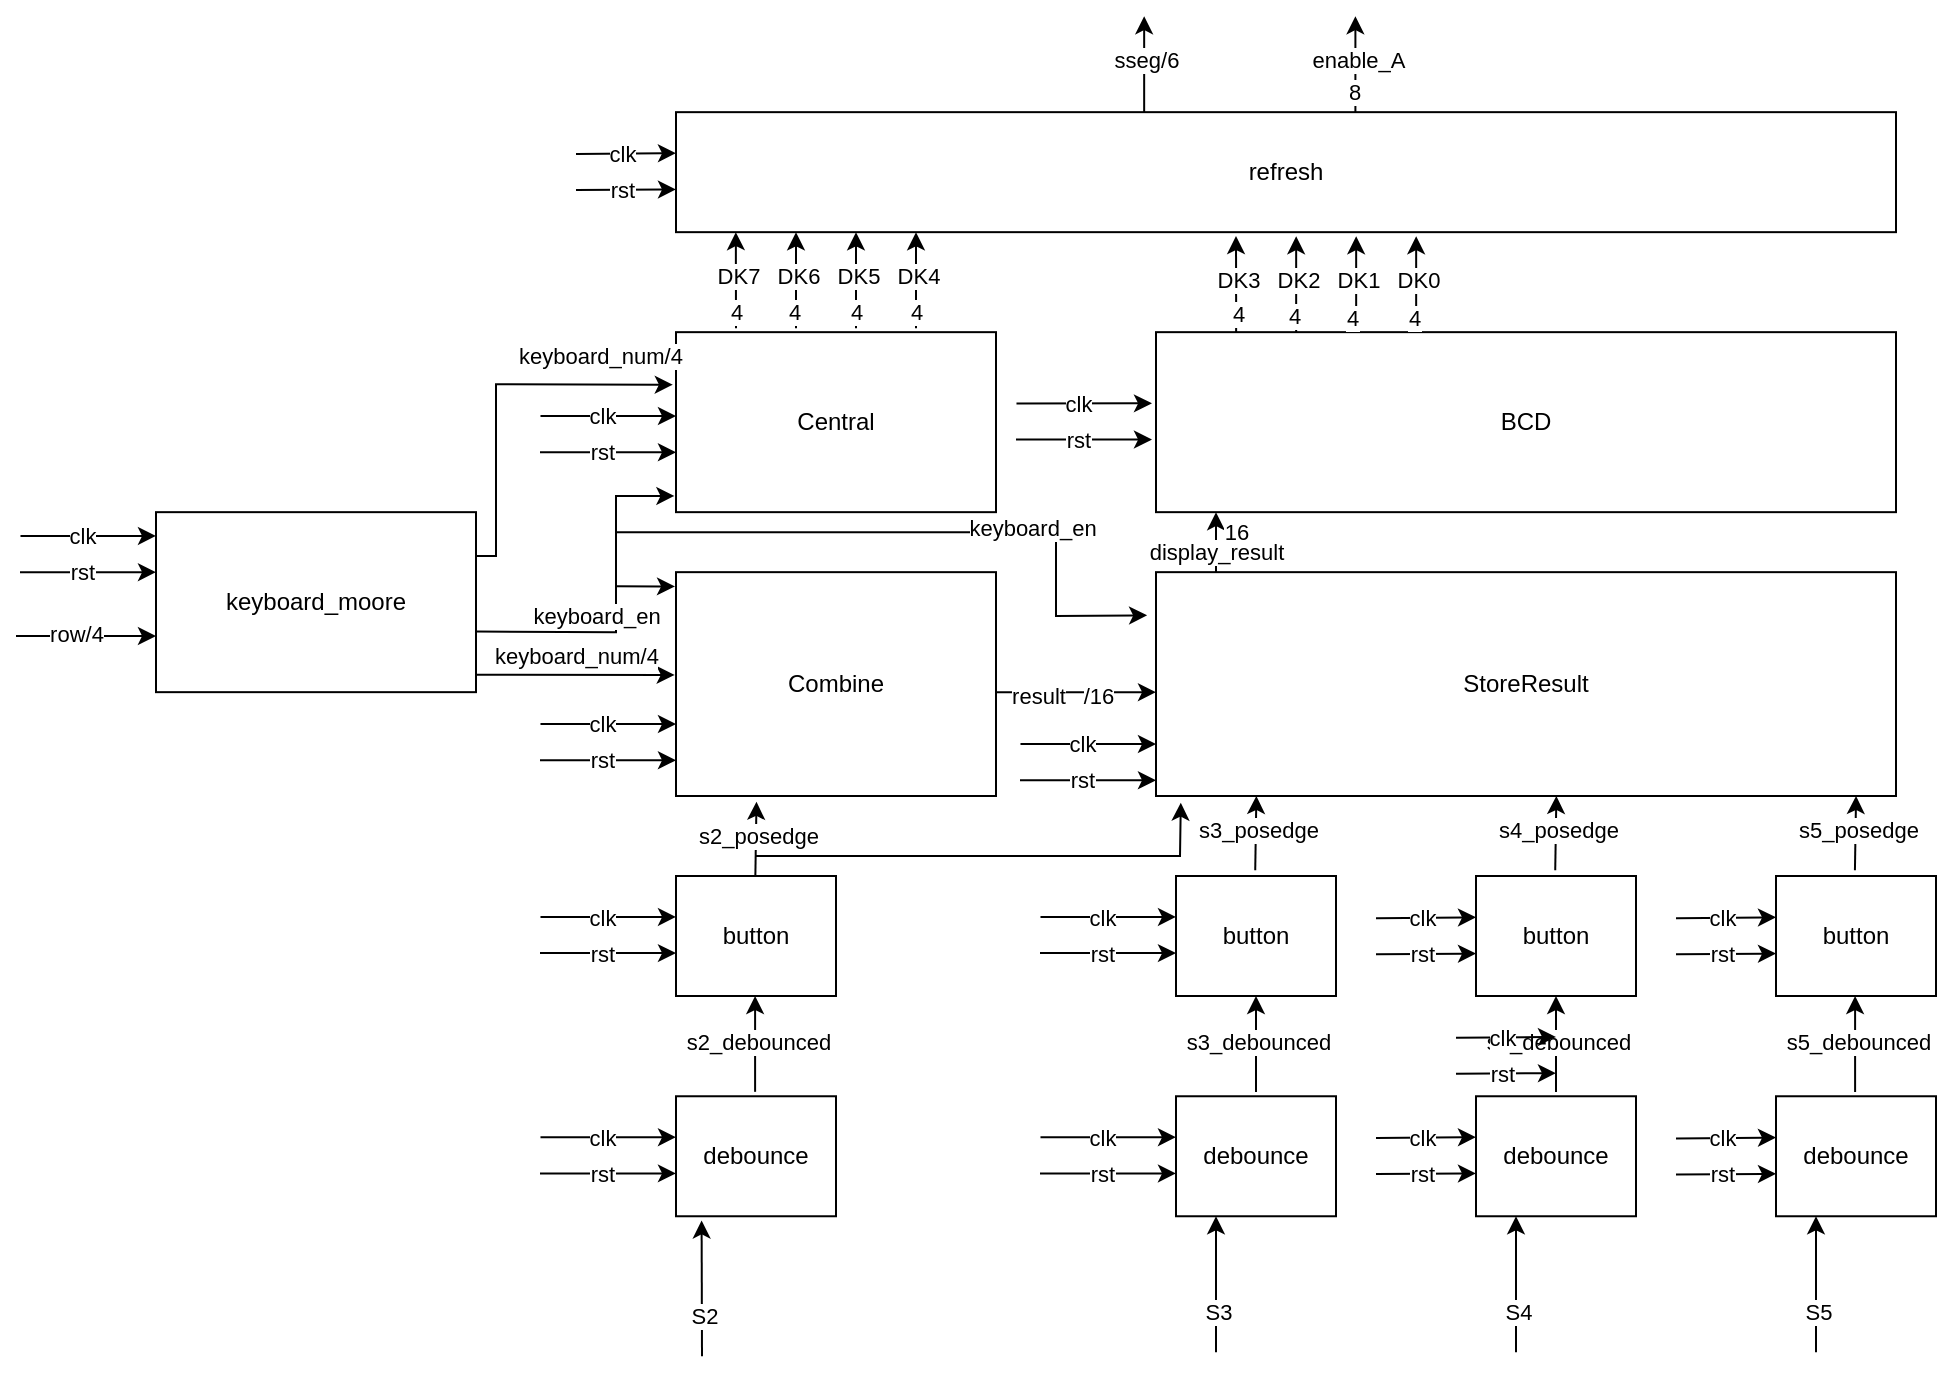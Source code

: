 <mxfile version="22.1.5" type="github">
  <diagram name="第 1 页" id="IgU2OrdExx5VZicvWzzT">
    <mxGraphModel dx="1756" dy="1167" grid="1" gridSize="10" guides="1" tooltips="1" connect="1" arrows="1" fold="1" page="1" pageScale="1" pageWidth="1169" pageHeight="827" math="0" shadow="0">
      <root>
        <mxCell id="0" />
        <mxCell id="1" parent="0" />
        <mxCell id="rWRQnKo72IbtaxOblhJg-89" value="keyboard_moore" style="rounded=0;whiteSpace=wrap;html=1;" vertex="1" parent="1">
          <mxGeometry x="120" y="298.08" width="160" height="90" as="geometry" />
        </mxCell>
        <mxCell id="rWRQnKo72IbtaxOblhJg-90" value="Central" style="rounded=0;whiteSpace=wrap;html=1;" vertex="1" parent="1">
          <mxGeometry x="380" y="208.08" width="160" height="90" as="geometry" />
        </mxCell>
        <mxCell id="rWRQnKo72IbtaxOblhJg-91" value="Combine" style="rounded=0;whiteSpace=wrap;html=1;" vertex="1" parent="1">
          <mxGeometry x="380" y="328.08" width="160" height="111.92" as="geometry" />
        </mxCell>
        <mxCell id="rWRQnKo72IbtaxOblhJg-92" value="StoreResult" style="rounded=0;whiteSpace=wrap;html=1;" vertex="1" parent="1">
          <mxGeometry x="620" y="328.08" width="370" height="111.92" as="geometry" />
        </mxCell>
        <mxCell id="rWRQnKo72IbtaxOblhJg-93" value="BCD" style="rounded=0;whiteSpace=wrap;html=1;" vertex="1" parent="1">
          <mxGeometry x="620" y="208.08" width="370" height="90" as="geometry" />
        </mxCell>
        <mxCell id="rWRQnKo72IbtaxOblhJg-94" value="refresh" style="rounded=0;whiteSpace=wrap;html=1;" vertex="1" parent="1">
          <mxGeometry x="380" y="98.08" width="610" height="60" as="geometry" />
        </mxCell>
        <mxCell id="rWRQnKo72IbtaxOblhJg-95" value="debounce" style="rounded=0;whiteSpace=wrap;html=1;" vertex="1" parent="1">
          <mxGeometry x="380" y="590.13" width="80" height="60" as="geometry" />
        </mxCell>
        <mxCell id="rWRQnKo72IbtaxOblhJg-96" value="debounce" style="rounded=0;whiteSpace=wrap;html=1;" vertex="1" parent="1">
          <mxGeometry x="780" y="590.13" width="80" height="60" as="geometry" />
        </mxCell>
        <mxCell id="rWRQnKo72IbtaxOblhJg-97" value="debounce" style="rounded=0;whiteSpace=wrap;html=1;" vertex="1" parent="1">
          <mxGeometry x="930" y="590.13" width="80" height="60" as="geometry" />
        </mxCell>
        <mxCell id="rWRQnKo72IbtaxOblhJg-99" value="button" style="rounded=0;whiteSpace=wrap;html=1;" vertex="1" parent="1">
          <mxGeometry x="380" y="480" width="80" height="60" as="geometry" />
        </mxCell>
        <mxCell id="rWRQnKo72IbtaxOblhJg-100" value="button" style="rounded=0;whiteSpace=wrap;html=1;" vertex="1" parent="1">
          <mxGeometry x="780" y="480" width="80" height="60" as="geometry" />
        </mxCell>
        <mxCell id="rWRQnKo72IbtaxOblhJg-101" value="button" style="rounded=0;whiteSpace=wrap;html=1;" vertex="1" parent="1">
          <mxGeometry x="930" y="480" width="80" height="60" as="geometry" />
        </mxCell>
        <mxCell id="rWRQnKo72IbtaxOblhJg-105" value="" style="endArrow=classic;html=1;rounded=0;entryX=0.16;entryY=1.035;entryDx=0;entryDy=0;entryPerimeter=0;" edge="1" parent="1" target="rWRQnKo72IbtaxOblhJg-95">
          <mxGeometry width="50" height="50" relative="1" as="geometry">
            <mxPoint x="393" y="720.13" as="sourcePoint" />
            <mxPoint x="660" y="730.13" as="targetPoint" />
          </mxGeometry>
        </mxCell>
        <mxCell id="rWRQnKo72IbtaxOblhJg-106" value="S2" style="edgeLabel;html=1;align=center;verticalAlign=middle;resizable=0;points=[];" vertex="1" connectable="0" parent="rWRQnKo72IbtaxOblhJg-105">
          <mxGeometry x="-0.411" y="-1" relative="1" as="geometry">
            <mxPoint as="offset" />
          </mxGeometry>
        </mxCell>
        <mxCell id="rWRQnKo72IbtaxOblhJg-108" value="" style="endArrow=classic;html=1;rounded=0;entryX=0.16;entryY=1.035;entryDx=0;entryDy=0;entryPerimeter=0;" edge="1" parent="1">
          <mxGeometry width="50" height="50" relative="1" as="geometry">
            <mxPoint x="800" y="718.13" as="sourcePoint" />
            <mxPoint x="800" y="650.13" as="targetPoint" />
          </mxGeometry>
        </mxCell>
        <mxCell id="rWRQnKo72IbtaxOblhJg-109" value="S4" style="edgeLabel;html=1;align=center;verticalAlign=middle;resizable=0;points=[];" vertex="1" connectable="0" parent="rWRQnKo72IbtaxOblhJg-108">
          <mxGeometry x="-0.411" y="-1" relative="1" as="geometry">
            <mxPoint as="offset" />
          </mxGeometry>
        </mxCell>
        <mxCell id="rWRQnKo72IbtaxOblhJg-110" value="" style="endArrow=classic;html=1;rounded=0;entryX=0.16;entryY=1.035;entryDx=0;entryDy=0;entryPerimeter=0;" edge="1" parent="1">
          <mxGeometry width="50" height="50" relative="1" as="geometry">
            <mxPoint x="950" y="718.13" as="sourcePoint" />
            <mxPoint x="950" y="650.13" as="targetPoint" />
          </mxGeometry>
        </mxCell>
        <mxCell id="rWRQnKo72IbtaxOblhJg-111" value="S5" style="edgeLabel;html=1;align=center;verticalAlign=middle;resizable=0;points=[];" vertex="1" connectable="0" parent="rWRQnKo72IbtaxOblhJg-110">
          <mxGeometry x="-0.411" y="-1" relative="1" as="geometry">
            <mxPoint as="offset" />
          </mxGeometry>
        </mxCell>
        <mxCell id="rWRQnKo72IbtaxOblhJg-112" value="" style="endArrow=classic;html=1;rounded=0;exitX=0.169;exitY=-0.015;exitDx=0;exitDy=0;exitPerimeter=0;entryX=0.169;entryY=1.022;entryDx=0;entryDy=0;entryPerimeter=0;" edge="1" parent="1">
          <mxGeometry width="50" height="50" relative="1" as="geometry">
            <mxPoint x="419.55" y="587.91" as="sourcePoint" />
            <mxPoint x="419.55" y="540" as="targetPoint" />
          </mxGeometry>
        </mxCell>
        <mxCell id="rWRQnKo72IbtaxOblhJg-113" value="s2_debounced" style="edgeLabel;html=1;align=center;verticalAlign=middle;resizable=0;points=[];" vertex="1" connectable="0" parent="rWRQnKo72IbtaxOblhJg-112">
          <mxGeometry x="0.071" y="-1" relative="1" as="geometry">
            <mxPoint as="offset" />
          </mxGeometry>
        </mxCell>
        <mxCell id="rWRQnKo72IbtaxOblhJg-115" value="" style="endArrow=classic;html=1;rounded=0;exitX=0.169;exitY=-0.015;exitDx=0;exitDy=0;exitPerimeter=0;entryX=0.169;entryY=1.022;entryDx=0;entryDy=0;entryPerimeter=0;" edge="1" parent="1">
          <mxGeometry width="50" height="50" relative="1" as="geometry">
            <mxPoint x="820" y="588" as="sourcePoint" />
            <mxPoint x="820" y="540" as="targetPoint" />
          </mxGeometry>
        </mxCell>
        <mxCell id="rWRQnKo72IbtaxOblhJg-116" value="s4_debounced" style="edgeLabel;html=1;align=center;verticalAlign=middle;resizable=0;points=[];" vertex="1" connectable="0" parent="rWRQnKo72IbtaxOblhJg-115">
          <mxGeometry x="0.071" y="-1" relative="1" as="geometry">
            <mxPoint as="offset" />
          </mxGeometry>
        </mxCell>
        <mxCell id="rWRQnKo72IbtaxOblhJg-117" value="" style="endArrow=classic;html=1;rounded=0;exitX=0.169;exitY=-0.015;exitDx=0;exitDy=0;exitPerimeter=0;entryX=0.169;entryY=1.022;entryDx=0;entryDy=0;entryPerimeter=0;" edge="1" parent="1">
          <mxGeometry width="50" height="50" relative="1" as="geometry">
            <mxPoint x="969.55" y="588" as="sourcePoint" />
            <mxPoint x="969.55" y="540" as="targetPoint" />
          </mxGeometry>
        </mxCell>
        <mxCell id="rWRQnKo72IbtaxOblhJg-118" value="s5_debounced" style="edgeLabel;html=1;align=center;verticalAlign=middle;resizable=0;points=[];" vertex="1" connectable="0" parent="rWRQnKo72IbtaxOblhJg-117">
          <mxGeometry x="0.071" y="-1" relative="1" as="geometry">
            <mxPoint as="offset" />
          </mxGeometry>
        </mxCell>
        <mxCell id="rWRQnKo72IbtaxOblhJg-119" value="" style="endArrow=classic;html=1;rounded=0;exitX=0.169;exitY=-0.015;exitDx=0;exitDy=0;exitPerimeter=0;entryX=0.191;entryY=1.036;entryDx=0;entryDy=0;entryPerimeter=0;" edge="1" parent="1">
          <mxGeometry width="50" height="50" relative="1" as="geometry">
            <mxPoint x="419.68" y="480" as="sourcePoint" />
            <mxPoint x="420.24" y="442.88" as="targetPoint" />
          </mxGeometry>
        </mxCell>
        <mxCell id="rWRQnKo72IbtaxOblhJg-120" value="s2_posedge" style="edgeLabel;html=1;align=center;verticalAlign=middle;resizable=0;points=[];" vertex="1" connectable="0" parent="rWRQnKo72IbtaxOblhJg-119">
          <mxGeometry x="0.071" y="-1" relative="1" as="geometry">
            <mxPoint as="offset" />
          </mxGeometry>
        </mxCell>
        <mxCell id="rWRQnKo72IbtaxOblhJg-121" value="" style="endArrow=classic;html=1;rounded=0;exitX=0.169;exitY=-0.015;exitDx=0;exitDy=0;exitPerimeter=0;entryX=0.191;entryY=1.036;entryDx=0;entryDy=0;entryPerimeter=0;" edge="1" parent="1">
          <mxGeometry width="50" height="50" relative="1" as="geometry">
            <mxPoint x="819.62" y="477.12" as="sourcePoint" />
            <mxPoint x="820.18" y="440" as="targetPoint" />
          </mxGeometry>
        </mxCell>
        <mxCell id="rWRQnKo72IbtaxOblhJg-122" value="s4_posedge" style="edgeLabel;html=1;align=center;verticalAlign=middle;resizable=0;points=[];" vertex="1" connectable="0" parent="rWRQnKo72IbtaxOblhJg-121">
          <mxGeometry x="0.071" y="-1" relative="1" as="geometry">
            <mxPoint as="offset" />
          </mxGeometry>
        </mxCell>
        <mxCell id="rWRQnKo72IbtaxOblhJg-123" value="" style="endArrow=classic;html=1;rounded=0;exitX=0.169;exitY=-0.015;exitDx=0;exitDy=0;exitPerimeter=0;entryX=0.191;entryY=1.036;entryDx=0;entryDy=0;entryPerimeter=0;" edge="1" parent="1">
          <mxGeometry width="50" height="50" relative="1" as="geometry">
            <mxPoint x="969.47" y="477.12" as="sourcePoint" />
            <mxPoint x="970.03" y="440" as="targetPoint" />
          </mxGeometry>
        </mxCell>
        <mxCell id="rWRQnKo72IbtaxOblhJg-124" value="s5_posedge" style="edgeLabel;html=1;align=center;verticalAlign=middle;resizable=0;points=[];" vertex="1" connectable="0" parent="rWRQnKo72IbtaxOblhJg-123">
          <mxGeometry x="0.071" y="-1" relative="1" as="geometry">
            <mxPoint as="offset" />
          </mxGeometry>
        </mxCell>
        <mxCell id="rWRQnKo72IbtaxOblhJg-129" value="" style="endArrow=classic;html=1;rounded=0;entryX=-0.005;entryY=0.91;entryDx=0;entryDy=0;entryPerimeter=0;" edge="1" parent="1" target="rWRQnKo72IbtaxOblhJg-90">
          <mxGeometry width="50" height="50" relative="1" as="geometry">
            <mxPoint x="350" y="308.08" as="sourcePoint" />
            <mxPoint x="380" y="278.08" as="targetPoint" />
            <Array as="points">
              <mxPoint x="350" y="290" />
            </Array>
          </mxGeometry>
        </mxCell>
        <mxCell id="rWRQnKo72IbtaxOblhJg-131" value="" style="endArrow=classic;html=1;rounded=0;entryX=-0.012;entryY=0.193;entryDx=0;entryDy=0;exitX=1;exitY=0.663;exitDx=0;exitDy=0;exitPerimeter=0;entryPerimeter=0;" edge="1" parent="1" source="rWRQnKo72IbtaxOblhJg-89" target="rWRQnKo72IbtaxOblhJg-92">
          <mxGeometry width="50" height="50" relative="1" as="geometry">
            <mxPoint x="320" y="308.08" as="sourcePoint" />
            <mxPoint x="500" y="478.08" as="targetPoint" />
            <Array as="points">
              <mxPoint x="350" y="358.08" />
              <mxPoint x="350" y="308.08" />
              <mxPoint x="570" y="308.08" />
              <mxPoint x="570" y="350" />
            </Array>
          </mxGeometry>
        </mxCell>
        <mxCell id="rWRQnKo72IbtaxOblhJg-136" value="keyboard_en" style="edgeLabel;html=1;align=center;verticalAlign=middle;resizable=0;points=[];" vertex="1" connectable="0" parent="rWRQnKo72IbtaxOblhJg-131">
          <mxGeometry x="0.86" y="1" relative="1" as="geometry">
            <mxPoint x="-246" y="1" as="offset" />
          </mxGeometry>
        </mxCell>
        <mxCell id="rWRQnKo72IbtaxOblhJg-137" value="" style="endArrow=classic;html=1;rounded=0;entryX=0;entryY=0.25;entryDx=0;entryDy=0;exitX=1;exitY=0.25;exitDx=0;exitDy=0;" edge="1" parent="1">
          <mxGeometry width="50" height="50" relative="1" as="geometry">
            <mxPoint x="540" y="388.08" as="sourcePoint" />
            <mxPoint x="620" y="388.08" as="targetPoint" />
          </mxGeometry>
        </mxCell>
        <mxCell id="rWRQnKo72IbtaxOblhJg-208" value="/16" style="edgeLabel;html=1;align=center;verticalAlign=middle;resizable=0;points=[];" vertex="1" connectable="0" parent="rWRQnKo72IbtaxOblhJg-137">
          <mxGeometry x="-0.042" relative="1" as="geometry">
            <mxPoint x="12" y="2" as="offset" />
          </mxGeometry>
        </mxCell>
        <mxCell id="rWRQnKo72IbtaxOblhJg-138" value="result" style="edgeLabel;html=1;align=center;verticalAlign=middle;resizable=0;points=[];" vertex="1" connectable="0" parent="rWRQnKo72IbtaxOblhJg-137">
          <mxGeometry x="-0.036" relative="1" as="geometry">
            <mxPoint x="-18" y="2" as="offset" />
          </mxGeometry>
        </mxCell>
        <mxCell id="rWRQnKo72IbtaxOblhJg-139" value="" style="endArrow=classic;html=1;rounded=0;entryX=0.068;entryY=1.032;entryDx=0;entryDy=0;entryPerimeter=0;" edge="1" parent="1">
          <mxGeometry width="50" height="50" relative="1" as="geometry">
            <mxPoint x="410" y="206.16" as="sourcePoint" />
            <mxPoint x="409.92" y="158.08" as="targetPoint" />
          </mxGeometry>
        </mxCell>
        <mxCell id="rWRQnKo72IbtaxOblhJg-140" value="DK7" style="edgeLabel;html=1;align=center;verticalAlign=middle;resizable=0;points=[];" vertex="1" connectable="0" parent="rWRQnKo72IbtaxOblhJg-139">
          <mxGeometry x="0.094" y="-1" relative="1" as="geometry">
            <mxPoint as="offset" />
          </mxGeometry>
        </mxCell>
        <mxCell id="rWRQnKo72IbtaxOblhJg-200" value="4" style="edgeLabel;html=1;align=center;verticalAlign=middle;resizable=0;points=[];" vertex="1" connectable="0" parent="rWRQnKo72IbtaxOblhJg-139">
          <mxGeometry x="-0.638" relative="1" as="geometry">
            <mxPoint as="offset" />
          </mxGeometry>
        </mxCell>
        <mxCell id="rWRQnKo72IbtaxOblhJg-141" value="" style="endArrow=classic;html=1;rounded=0;entryX=0.068;entryY=1.032;entryDx=0;entryDy=0;entryPerimeter=0;" edge="1" parent="1">
          <mxGeometry width="50" height="50" relative="1" as="geometry">
            <mxPoint x="440" y="206.16" as="sourcePoint" />
            <mxPoint x="440" y="158.16" as="targetPoint" />
          </mxGeometry>
        </mxCell>
        <mxCell id="rWRQnKo72IbtaxOblhJg-142" value="DK6" style="edgeLabel;html=1;align=center;verticalAlign=middle;resizable=0;points=[];" vertex="1" connectable="0" parent="rWRQnKo72IbtaxOblhJg-141">
          <mxGeometry x="0.094" y="-1" relative="1" as="geometry">
            <mxPoint as="offset" />
          </mxGeometry>
        </mxCell>
        <mxCell id="rWRQnKo72IbtaxOblhJg-201" value="4" style="edgeLabel;html=1;align=center;verticalAlign=middle;resizable=0;points=[];" vertex="1" connectable="0" parent="rWRQnKo72IbtaxOblhJg-141">
          <mxGeometry x="-0.647" y="1" relative="1" as="geometry">
            <mxPoint as="offset" />
          </mxGeometry>
        </mxCell>
        <mxCell id="rWRQnKo72IbtaxOblhJg-143" value="" style="endArrow=classic;html=1;rounded=0;entryX=0.068;entryY=1.032;entryDx=0;entryDy=0;entryPerimeter=0;" edge="1" parent="1">
          <mxGeometry width="50" height="50" relative="1" as="geometry">
            <mxPoint x="470" y="206.16" as="sourcePoint" />
            <mxPoint x="470" y="158.16" as="targetPoint" />
          </mxGeometry>
        </mxCell>
        <mxCell id="rWRQnKo72IbtaxOblhJg-144" value="DK5" style="edgeLabel;html=1;align=center;verticalAlign=middle;resizable=0;points=[];" vertex="1" connectable="0" parent="rWRQnKo72IbtaxOblhJg-143">
          <mxGeometry x="0.094" y="-1" relative="1" as="geometry">
            <mxPoint as="offset" />
          </mxGeometry>
        </mxCell>
        <mxCell id="rWRQnKo72IbtaxOblhJg-202" value="4" style="edgeLabel;html=1;align=center;verticalAlign=middle;resizable=0;points=[];" vertex="1" connectable="0" parent="rWRQnKo72IbtaxOblhJg-143">
          <mxGeometry x="-0.647" relative="1" as="geometry">
            <mxPoint as="offset" />
          </mxGeometry>
        </mxCell>
        <mxCell id="rWRQnKo72IbtaxOblhJg-145" value="" style="endArrow=classic;html=1;rounded=0;entryX=0.068;entryY=1.032;entryDx=0;entryDy=0;entryPerimeter=0;" edge="1" parent="1">
          <mxGeometry width="50" height="50" relative="1" as="geometry">
            <mxPoint x="500" y="206.16" as="sourcePoint" />
            <mxPoint x="500" y="158.16" as="targetPoint" />
          </mxGeometry>
        </mxCell>
        <mxCell id="rWRQnKo72IbtaxOblhJg-146" value="DK4" style="edgeLabel;html=1;align=center;verticalAlign=middle;resizable=0;points=[];" vertex="1" connectable="0" parent="rWRQnKo72IbtaxOblhJg-145">
          <mxGeometry x="0.094" y="-1" relative="1" as="geometry">
            <mxPoint as="offset" />
          </mxGeometry>
        </mxCell>
        <mxCell id="rWRQnKo72IbtaxOblhJg-203" value="4" style="edgeLabel;html=1;align=center;verticalAlign=middle;resizable=0;points=[];" vertex="1" connectable="0" parent="rWRQnKo72IbtaxOblhJg-145">
          <mxGeometry x="-0.637" relative="1" as="geometry">
            <mxPoint as="offset" />
          </mxGeometry>
        </mxCell>
        <mxCell id="rWRQnKo72IbtaxOblhJg-150" value="" style="endArrow=classic;html=1;rounded=0;" edge="1" parent="1">
          <mxGeometry width="50" height="50" relative="1" as="geometry">
            <mxPoint x="650" y="328.08" as="sourcePoint" />
            <mxPoint x="650" y="298.08" as="targetPoint" />
          </mxGeometry>
        </mxCell>
        <mxCell id="rWRQnKo72IbtaxOblhJg-151" value="display_result" style="edgeLabel;html=1;align=center;verticalAlign=middle;resizable=0;points=[];" vertex="1" connectable="0" parent="rWRQnKo72IbtaxOblhJg-150">
          <mxGeometry x="0.094" y="-1" relative="1" as="geometry">
            <mxPoint x="-1" y="6" as="offset" />
          </mxGeometry>
        </mxCell>
        <mxCell id="rWRQnKo72IbtaxOblhJg-214" value="16" style="edgeLabel;html=1;align=center;verticalAlign=middle;resizable=0;points=[];" vertex="1" connectable="0" parent="rWRQnKo72IbtaxOblhJg-150">
          <mxGeometry x="-0.581" relative="1" as="geometry">
            <mxPoint x="10" y="-14" as="offset" />
          </mxGeometry>
        </mxCell>
        <mxCell id="rWRQnKo72IbtaxOblhJg-152" value="" style="endArrow=classic;html=1;rounded=0;entryX=0.068;entryY=1.032;entryDx=0;entryDy=0;entryPerimeter=0;" edge="1" parent="1">
          <mxGeometry width="50" height="50" relative="1" as="geometry">
            <mxPoint x="660.08" y="208.08" as="sourcePoint" />
            <mxPoint x="660.0" y="160.0" as="targetPoint" />
          </mxGeometry>
        </mxCell>
        <mxCell id="rWRQnKo72IbtaxOblhJg-153" value="DK3" style="edgeLabel;html=1;align=center;verticalAlign=middle;resizable=0;points=[];" vertex="1" connectable="0" parent="rWRQnKo72IbtaxOblhJg-152">
          <mxGeometry x="0.094" y="-1" relative="1" as="geometry">
            <mxPoint as="offset" />
          </mxGeometry>
        </mxCell>
        <mxCell id="rWRQnKo72IbtaxOblhJg-204" value="4" style="edgeLabel;html=1;align=center;verticalAlign=middle;resizable=0;points=[];" vertex="1" connectable="0" parent="rWRQnKo72IbtaxOblhJg-152">
          <mxGeometry x="-0.623" y="-1" relative="1" as="geometry">
            <mxPoint as="offset" />
          </mxGeometry>
        </mxCell>
        <mxCell id="rWRQnKo72IbtaxOblhJg-154" value="" style="endArrow=classic;html=1;rounded=0;entryX=0.068;entryY=1.032;entryDx=0;entryDy=0;entryPerimeter=0;" edge="1" parent="1">
          <mxGeometry width="50" height="50" relative="1" as="geometry">
            <mxPoint x="690.08" y="208.08" as="sourcePoint" />
            <mxPoint x="690.08" y="160.08" as="targetPoint" />
          </mxGeometry>
        </mxCell>
        <mxCell id="rWRQnKo72IbtaxOblhJg-155" value="DK2" style="edgeLabel;html=1;align=center;verticalAlign=middle;resizable=0;points=[];" vertex="1" connectable="0" parent="rWRQnKo72IbtaxOblhJg-154">
          <mxGeometry x="0.094" y="-1" relative="1" as="geometry">
            <mxPoint as="offset" />
          </mxGeometry>
        </mxCell>
        <mxCell id="rWRQnKo72IbtaxOblhJg-205" value="4" style="edgeLabel;html=1;align=center;verticalAlign=middle;resizable=0;points=[];" vertex="1" connectable="0" parent="rWRQnKo72IbtaxOblhJg-154">
          <mxGeometry x="-0.667" y="1" relative="1" as="geometry">
            <mxPoint as="offset" />
          </mxGeometry>
        </mxCell>
        <mxCell id="rWRQnKo72IbtaxOblhJg-156" value="" style="endArrow=classic;html=1;rounded=0;entryX=0.068;entryY=1.032;entryDx=0;entryDy=0;entryPerimeter=0;" edge="1" parent="1">
          <mxGeometry width="50" height="50" relative="1" as="geometry">
            <mxPoint x="720.08" y="208.08" as="sourcePoint" />
            <mxPoint x="720.08" y="160.08" as="targetPoint" />
          </mxGeometry>
        </mxCell>
        <mxCell id="rWRQnKo72IbtaxOblhJg-157" value="DK1" style="edgeLabel;html=1;align=center;verticalAlign=middle;resizable=0;points=[];" vertex="1" connectable="0" parent="rWRQnKo72IbtaxOblhJg-156">
          <mxGeometry x="0.094" y="-1" relative="1" as="geometry">
            <mxPoint as="offset" />
          </mxGeometry>
        </mxCell>
        <mxCell id="rWRQnKo72IbtaxOblhJg-206" value="4" style="edgeLabel;html=1;align=center;verticalAlign=middle;resizable=0;points=[];" vertex="1" connectable="0" parent="rWRQnKo72IbtaxOblhJg-156">
          <mxGeometry x="-0.711" y="2" relative="1" as="geometry">
            <mxPoint as="offset" />
          </mxGeometry>
        </mxCell>
        <mxCell id="rWRQnKo72IbtaxOblhJg-158" value="" style="endArrow=classic;html=1;rounded=0;entryX=0.068;entryY=1.032;entryDx=0;entryDy=0;entryPerimeter=0;" edge="1" parent="1">
          <mxGeometry width="50" height="50" relative="1" as="geometry">
            <mxPoint x="750.08" y="208.08" as="sourcePoint" />
            <mxPoint x="750.08" y="160.08" as="targetPoint" />
          </mxGeometry>
        </mxCell>
        <mxCell id="rWRQnKo72IbtaxOblhJg-159" value="DK0" style="edgeLabel;html=1;align=center;verticalAlign=middle;resizable=0;points=[];" vertex="1" connectable="0" parent="rWRQnKo72IbtaxOblhJg-158">
          <mxGeometry x="0.094" y="-1" relative="1" as="geometry">
            <mxPoint as="offset" />
          </mxGeometry>
        </mxCell>
        <mxCell id="rWRQnKo72IbtaxOblhJg-207" value="4" style="edgeLabel;html=1;align=center;verticalAlign=middle;resizable=0;points=[];" vertex="1" connectable="0" parent="rWRQnKo72IbtaxOblhJg-158">
          <mxGeometry x="-0.682" y="1" relative="1" as="geometry">
            <mxPoint as="offset" />
          </mxGeometry>
        </mxCell>
        <mxCell id="rWRQnKo72IbtaxOblhJg-175" value="" style="endArrow=classic;html=1;rounded=0;entryX=0.068;entryY=1.032;entryDx=0;entryDy=0;entryPerimeter=0;" edge="1" parent="1">
          <mxGeometry width="50" height="50" relative="1" as="geometry">
            <mxPoint x="614.08" y="98.08" as="sourcePoint" />
            <mxPoint x="614.08" y="50.08" as="targetPoint" />
          </mxGeometry>
        </mxCell>
        <mxCell id="rWRQnKo72IbtaxOblhJg-176" value="sseg/6" style="edgeLabel;html=1;align=center;verticalAlign=middle;resizable=0;points=[];" vertex="1" connectable="0" parent="rWRQnKo72IbtaxOblhJg-175">
          <mxGeometry x="0.094" y="-1" relative="1" as="geometry">
            <mxPoint as="offset" />
          </mxGeometry>
        </mxCell>
        <mxCell id="rWRQnKo72IbtaxOblhJg-195" value="" style="endArrow=classic;html=1;rounded=0;entryX=0.068;entryY=1.032;entryDx=0;entryDy=0;entryPerimeter=0;" edge="1" parent="1">
          <mxGeometry width="50" height="50" relative="1" as="geometry">
            <mxPoint x="719.7" y="98.08" as="sourcePoint" />
            <mxPoint x="719.7" y="50.08" as="targetPoint" />
          </mxGeometry>
        </mxCell>
        <mxCell id="rWRQnKo72IbtaxOblhJg-196" value="enable_A" style="edgeLabel;html=1;align=center;verticalAlign=middle;resizable=0;points=[];" vertex="1" connectable="0" parent="rWRQnKo72IbtaxOblhJg-195">
          <mxGeometry x="0.094" y="-1" relative="1" as="geometry">
            <mxPoint as="offset" />
          </mxGeometry>
        </mxCell>
        <mxCell id="rWRQnKo72IbtaxOblhJg-199" value="8" style="edgeLabel;html=1;align=center;verticalAlign=middle;resizable=0;points=[];" vertex="1" connectable="0" parent="rWRQnKo72IbtaxOblhJg-195">
          <mxGeometry x="-0.571" y="1" relative="1" as="geometry">
            <mxPoint as="offset" />
          </mxGeometry>
        </mxCell>
        <mxCell id="rWRQnKo72IbtaxOblhJg-209" value="" style="endArrow=classic;html=1;rounded=0;entryX=-0.004;entryY=0.459;entryDx=0;entryDy=0;entryPerimeter=0;exitX=1.002;exitY=0.903;exitDx=0;exitDy=0;exitPerimeter=0;" edge="1" parent="1" source="rWRQnKo72IbtaxOblhJg-89" target="rWRQnKo72IbtaxOblhJg-91">
          <mxGeometry width="50" height="50" relative="1" as="geometry">
            <mxPoint x="290" y="380" as="sourcePoint" />
            <mxPoint x="380" y="378.08" as="targetPoint" />
            <Array as="points" />
          </mxGeometry>
        </mxCell>
        <mxCell id="rWRQnKo72IbtaxOblhJg-210" value="keyboard_en" style="edgeLabel;html=1;align=center;verticalAlign=middle;resizable=0;points=[];" vertex="1" connectable="0" parent="1">
          <mxGeometry x="480.002" y="388.077" as="geometry">
            <mxPoint x="78" y="-82" as="offset" />
          </mxGeometry>
        </mxCell>
        <mxCell id="rWRQnKo72IbtaxOblhJg-211" value="" style="endArrow=classic;html=1;rounded=0;entryX=-0.003;entryY=0.064;entryDx=0;entryDy=0;entryPerimeter=0;" edge="1" parent="1" target="rWRQnKo72IbtaxOblhJg-91">
          <mxGeometry width="50" height="50" relative="1" as="geometry">
            <mxPoint x="350" y="335.08" as="sourcePoint" />
            <mxPoint x="390" y="278.08" as="targetPoint" />
          </mxGeometry>
        </mxCell>
        <mxCell id="rWRQnKo72IbtaxOblhJg-213" value="" style="endArrow=classic;html=1;rounded=0;entryX=0.04;entryY=1.042;entryDx=0;entryDy=0;entryPerimeter=0;" edge="1" parent="1">
          <mxGeometry width="50" height="50" relative="1" as="geometry">
            <mxPoint x="420" y="470" as="sourcePoint" />
            <mxPoint x="632.4" y="443.36" as="targetPoint" />
            <Array as="points">
              <mxPoint x="632" y="470" />
            </Array>
          </mxGeometry>
        </mxCell>
        <mxCell id="rWRQnKo72IbtaxOblhJg-215" value="" style="endArrow=classic;html=1;rounded=0;entryX=-0.01;entryY=0.292;entryDx=0;entryDy=0;entryPerimeter=0;" edge="1" parent="1" target="rWRQnKo72IbtaxOblhJg-90">
          <mxGeometry width="50" height="50" relative="1" as="geometry">
            <mxPoint x="280" y="320" as="sourcePoint" />
            <mxPoint x="360" y="298.08" as="targetPoint" />
            <Array as="points">
              <mxPoint x="290" y="320" />
              <mxPoint x="290" y="234.08" />
            </Array>
          </mxGeometry>
        </mxCell>
        <mxCell id="rWRQnKo72IbtaxOblhJg-325" value="keyboard_num/4" style="edgeLabel;html=1;align=center;verticalAlign=middle;resizable=0;points=[];" vertex="1" connectable="0" parent="rWRQnKo72IbtaxOblhJg-215">
          <mxGeometry x="0.538" y="1" relative="1" as="geometry">
            <mxPoint x="6" y="-13" as="offset" />
          </mxGeometry>
        </mxCell>
        <mxCell id="rWRQnKo72IbtaxOblhJg-217" value="debounce" style="rounded=0;whiteSpace=wrap;html=1;" vertex="1" parent="1">
          <mxGeometry x="630" y="590.13" width="80" height="60" as="geometry" />
        </mxCell>
        <mxCell id="rWRQnKo72IbtaxOblhJg-218" value="button" style="rounded=0;whiteSpace=wrap;html=1;" vertex="1" parent="1">
          <mxGeometry x="630" y="480" width="80" height="60" as="geometry" />
        </mxCell>
        <mxCell id="rWRQnKo72IbtaxOblhJg-219" value="" style="endArrow=classic;html=1;rounded=0;entryX=0.16;entryY=1.035;entryDx=0;entryDy=0;entryPerimeter=0;" edge="1" parent="1">
          <mxGeometry width="50" height="50" relative="1" as="geometry">
            <mxPoint x="650" y="718.13" as="sourcePoint" />
            <mxPoint x="650" y="650.13" as="targetPoint" />
          </mxGeometry>
        </mxCell>
        <mxCell id="rWRQnKo72IbtaxOblhJg-220" value="S3" style="edgeLabel;html=1;align=center;verticalAlign=middle;resizable=0;points=[];" vertex="1" connectable="0" parent="rWRQnKo72IbtaxOblhJg-219">
          <mxGeometry x="-0.411" y="-1" relative="1" as="geometry">
            <mxPoint as="offset" />
          </mxGeometry>
        </mxCell>
        <mxCell id="rWRQnKo72IbtaxOblhJg-221" value="" style="endArrow=classic;html=1;rounded=0;exitX=0.169;exitY=-0.015;exitDx=0;exitDy=0;exitPerimeter=0;entryX=0.169;entryY=1.022;entryDx=0;entryDy=0;entryPerimeter=0;" edge="1" parent="1">
          <mxGeometry width="50" height="50" relative="1" as="geometry">
            <mxPoint x="670" y="588" as="sourcePoint" />
            <mxPoint x="670" y="540" as="targetPoint" />
          </mxGeometry>
        </mxCell>
        <mxCell id="rWRQnKo72IbtaxOblhJg-222" value="s3_debounced" style="edgeLabel;html=1;align=center;verticalAlign=middle;resizable=0;points=[];" vertex="1" connectable="0" parent="rWRQnKo72IbtaxOblhJg-221">
          <mxGeometry x="0.071" y="-1" relative="1" as="geometry">
            <mxPoint as="offset" />
          </mxGeometry>
        </mxCell>
        <mxCell id="rWRQnKo72IbtaxOblhJg-223" value="" style="endArrow=classic;html=1;rounded=0;exitX=0.169;exitY=-0.015;exitDx=0;exitDy=0;exitPerimeter=0;entryX=0.191;entryY=1.036;entryDx=0;entryDy=0;entryPerimeter=0;" edge="1" parent="1">
          <mxGeometry width="50" height="50" relative="1" as="geometry">
            <mxPoint x="669.62" y="477.12" as="sourcePoint" />
            <mxPoint x="670.18" y="440" as="targetPoint" />
          </mxGeometry>
        </mxCell>
        <mxCell id="rWRQnKo72IbtaxOblhJg-224" value="s3_posedge" style="edgeLabel;html=1;align=center;verticalAlign=middle;resizable=0;points=[];" vertex="1" connectable="0" parent="rWRQnKo72IbtaxOblhJg-223">
          <mxGeometry x="0.071" y="-1" relative="1" as="geometry">
            <mxPoint as="offset" />
          </mxGeometry>
        </mxCell>
        <mxCell id="rWRQnKo72IbtaxOblhJg-225" value="" style="endArrow=classic;html=1;rounded=0;" edge="1" parent="1">
          <mxGeometry width="50" height="50" relative="1" as="geometry">
            <mxPoint x="50" y="360" as="sourcePoint" />
            <mxPoint x="120" y="360" as="targetPoint" />
          </mxGeometry>
        </mxCell>
        <mxCell id="rWRQnKo72IbtaxOblhJg-226" value="row/4" style="edgeLabel;html=1;align=center;verticalAlign=middle;resizable=0;points=[];" vertex="1" connectable="0" parent="rWRQnKo72IbtaxOblhJg-225">
          <mxGeometry x="-0.147" y="1" relative="1" as="geometry">
            <mxPoint as="offset" />
          </mxGeometry>
        </mxCell>
        <mxCell id="rWRQnKo72IbtaxOblhJg-227" value="" style="endArrow=classic;html=1;rounded=0;entryX=-0.014;entryY=0.132;entryDx=0;entryDy=0;entryPerimeter=0;" edge="1" parent="1">
          <mxGeometry width="50" height="50" relative="1" as="geometry">
            <mxPoint x="52.24" y="310" as="sourcePoint" />
            <mxPoint x="120.0" y="309.96" as="targetPoint" />
          </mxGeometry>
        </mxCell>
        <mxCell id="rWRQnKo72IbtaxOblhJg-228" value="clk" style="edgeLabel;html=1;align=center;verticalAlign=middle;resizable=0;points=[];" vertex="1" connectable="0" parent="rWRQnKo72IbtaxOblhJg-227">
          <mxGeometry x="-0.093" relative="1" as="geometry">
            <mxPoint as="offset" />
          </mxGeometry>
        </mxCell>
        <mxCell id="rWRQnKo72IbtaxOblhJg-237" value="" style="endArrow=classic;html=1;rounded=0;entryX=-0.014;entryY=0.132;entryDx=0;entryDy=0;entryPerimeter=0;" edge="1" parent="1">
          <mxGeometry width="50" height="50" relative="1" as="geometry">
            <mxPoint x="52" y="328.08" as="sourcePoint" />
            <mxPoint x="120" y="328.08" as="targetPoint" />
          </mxGeometry>
        </mxCell>
        <mxCell id="rWRQnKo72IbtaxOblhJg-238" value="rst" style="edgeLabel;html=1;align=center;verticalAlign=middle;resizable=0;points=[];" vertex="1" connectable="0" parent="rWRQnKo72IbtaxOblhJg-237">
          <mxGeometry x="-0.093" relative="1" as="geometry">
            <mxPoint as="offset" />
          </mxGeometry>
        </mxCell>
        <mxCell id="rWRQnKo72IbtaxOblhJg-239" value="" style="endArrow=classic;html=1;rounded=0;entryX=-0.014;entryY=0.132;entryDx=0;entryDy=0;entryPerimeter=0;" edge="1" parent="1">
          <mxGeometry width="50" height="50" relative="1" as="geometry">
            <mxPoint x="552.24" y="414.04" as="sourcePoint" />
            <mxPoint x="620" y="414" as="targetPoint" />
          </mxGeometry>
        </mxCell>
        <mxCell id="rWRQnKo72IbtaxOblhJg-240" value="clk" style="edgeLabel;html=1;align=center;verticalAlign=middle;resizable=0;points=[];" vertex="1" connectable="0" parent="rWRQnKo72IbtaxOblhJg-239">
          <mxGeometry x="-0.093" relative="1" as="geometry">
            <mxPoint as="offset" />
          </mxGeometry>
        </mxCell>
        <mxCell id="rWRQnKo72IbtaxOblhJg-241" value="" style="endArrow=classic;html=1;rounded=0;entryX=-0.014;entryY=0.132;entryDx=0;entryDy=0;entryPerimeter=0;" edge="1" parent="1">
          <mxGeometry width="50" height="50" relative="1" as="geometry">
            <mxPoint x="552" y="432.12" as="sourcePoint" />
            <mxPoint x="620" y="432.12" as="targetPoint" />
          </mxGeometry>
        </mxCell>
        <mxCell id="rWRQnKo72IbtaxOblhJg-242" value="rst" style="edgeLabel;html=1;align=center;verticalAlign=middle;resizable=0;points=[];" vertex="1" connectable="0" parent="rWRQnKo72IbtaxOblhJg-241">
          <mxGeometry x="-0.093" relative="1" as="geometry">
            <mxPoint as="offset" />
          </mxGeometry>
        </mxCell>
        <mxCell id="rWRQnKo72IbtaxOblhJg-244" value="" style="endArrow=classic;html=1;rounded=0;entryX=-0.014;entryY=0.132;entryDx=0;entryDy=0;entryPerimeter=0;" edge="1" parent="1">
          <mxGeometry width="50" height="50" relative="1" as="geometry">
            <mxPoint x="312.24" y="404.04" as="sourcePoint" />
            <mxPoint x="380" y="404" as="targetPoint" />
          </mxGeometry>
        </mxCell>
        <mxCell id="rWRQnKo72IbtaxOblhJg-245" value="clk" style="edgeLabel;html=1;align=center;verticalAlign=middle;resizable=0;points=[];" vertex="1" connectable="0" parent="rWRQnKo72IbtaxOblhJg-244">
          <mxGeometry x="-0.093" relative="1" as="geometry">
            <mxPoint as="offset" />
          </mxGeometry>
        </mxCell>
        <mxCell id="rWRQnKo72IbtaxOblhJg-246" value="" style="endArrow=classic;html=1;rounded=0;entryX=-0.014;entryY=0.132;entryDx=0;entryDy=0;entryPerimeter=0;" edge="1" parent="1">
          <mxGeometry width="50" height="50" relative="1" as="geometry">
            <mxPoint x="312" y="422.12" as="sourcePoint" />
            <mxPoint x="380" y="422.12" as="targetPoint" />
          </mxGeometry>
        </mxCell>
        <mxCell id="rWRQnKo72IbtaxOblhJg-247" value="rst" style="edgeLabel;html=1;align=center;verticalAlign=middle;resizable=0;points=[];" vertex="1" connectable="0" parent="rWRQnKo72IbtaxOblhJg-246">
          <mxGeometry x="-0.093" relative="1" as="geometry">
            <mxPoint as="offset" />
          </mxGeometry>
        </mxCell>
        <mxCell id="rWRQnKo72IbtaxOblhJg-252" value="" style="endArrow=classic;html=1;rounded=0;entryX=-0.014;entryY=0.132;entryDx=0;entryDy=0;entryPerimeter=0;" edge="1" parent="1">
          <mxGeometry width="50" height="50" relative="1" as="geometry">
            <mxPoint x="312.24" y="250.04" as="sourcePoint" />
            <mxPoint x="380" y="250" as="targetPoint" />
          </mxGeometry>
        </mxCell>
        <mxCell id="rWRQnKo72IbtaxOblhJg-253" value="clk" style="edgeLabel;html=1;align=center;verticalAlign=middle;resizable=0;points=[];" vertex="1" connectable="0" parent="rWRQnKo72IbtaxOblhJg-252">
          <mxGeometry x="-0.093" relative="1" as="geometry">
            <mxPoint as="offset" />
          </mxGeometry>
        </mxCell>
        <mxCell id="rWRQnKo72IbtaxOblhJg-254" value="" style="endArrow=classic;html=1;rounded=0;entryX=-0.014;entryY=0.132;entryDx=0;entryDy=0;entryPerimeter=0;" edge="1" parent="1">
          <mxGeometry width="50" height="50" relative="1" as="geometry">
            <mxPoint x="312" y="268.12" as="sourcePoint" />
            <mxPoint x="380" y="268.12" as="targetPoint" />
          </mxGeometry>
        </mxCell>
        <mxCell id="rWRQnKo72IbtaxOblhJg-255" value="rst" style="edgeLabel;html=1;align=center;verticalAlign=middle;resizable=0;points=[];" vertex="1" connectable="0" parent="rWRQnKo72IbtaxOblhJg-254">
          <mxGeometry x="-0.093" relative="1" as="geometry">
            <mxPoint as="offset" />
          </mxGeometry>
        </mxCell>
        <mxCell id="rWRQnKo72IbtaxOblhJg-256" value="" style="endArrow=classic;html=1;rounded=0;entryX=-0.014;entryY=0.132;entryDx=0;entryDy=0;entryPerimeter=0;" edge="1" parent="1">
          <mxGeometry width="50" height="50" relative="1" as="geometry">
            <mxPoint x="550.24" y="243.72" as="sourcePoint" />
            <mxPoint x="618" y="243.68" as="targetPoint" />
          </mxGeometry>
        </mxCell>
        <mxCell id="rWRQnKo72IbtaxOblhJg-257" value="clk" style="edgeLabel;html=1;align=center;verticalAlign=middle;resizable=0;points=[];" vertex="1" connectable="0" parent="rWRQnKo72IbtaxOblhJg-256">
          <mxGeometry x="-0.093" relative="1" as="geometry">
            <mxPoint as="offset" />
          </mxGeometry>
        </mxCell>
        <mxCell id="rWRQnKo72IbtaxOblhJg-258" value="" style="endArrow=classic;html=1;rounded=0;entryX=-0.014;entryY=0.132;entryDx=0;entryDy=0;entryPerimeter=0;" edge="1" parent="1">
          <mxGeometry width="50" height="50" relative="1" as="geometry">
            <mxPoint x="550" y="261.8" as="sourcePoint" />
            <mxPoint x="618" y="261.8" as="targetPoint" />
          </mxGeometry>
        </mxCell>
        <mxCell id="rWRQnKo72IbtaxOblhJg-259" value="rst" style="edgeLabel;html=1;align=center;verticalAlign=middle;resizable=0;points=[];" vertex="1" connectable="0" parent="rWRQnKo72IbtaxOblhJg-258">
          <mxGeometry x="-0.093" relative="1" as="geometry">
            <mxPoint as="offset" />
          </mxGeometry>
        </mxCell>
        <mxCell id="rWRQnKo72IbtaxOblhJg-260" value="" style="endArrow=classic;html=1;rounded=0;entryX=-0.014;entryY=0.132;entryDx=0;entryDy=0;entryPerimeter=0;" edge="1" parent="1">
          <mxGeometry width="50" height="50" relative="1" as="geometry">
            <mxPoint x="312.24" y="500.48" as="sourcePoint" />
            <mxPoint x="380" y="500.44" as="targetPoint" />
          </mxGeometry>
        </mxCell>
        <mxCell id="rWRQnKo72IbtaxOblhJg-261" value="clk" style="edgeLabel;html=1;align=center;verticalAlign=middle;resizable=0;points=[];" vertex="1" connectable="0" parent="rWRQnKo72IbtaxOblhJg-260">
          <mxGeometry x="-0.093" relative="1" as="geometry">
            <mxPoint as="offset" />
          </mxGeometry>
        </mxCell>
        <mxCell id="rWRQnKo72IbtaxOblhJg-262" value="" style="endArrow=classic;html=1;rounded=0;entryX=-0.014;entryY=0.132;entryDx=0;entryDy=0;entryPerimeter=0;" edge="1" parent="1">
          <mxGeometry width="50" height="50" relative="1" as="geometry">
            <mxPoint x="312" y="518.56" as="sourcePoint" />
            <mxPoint x="380" y="518.56" as="targetPoint" />
          </mxGeometry>
        </mxCell>
        <mxCell id="rWRQnKo72IbtaxOblhJg-263" value="rst" style="edgeLabel;html=1;align=center;verticalAlign=middle;resizable=0;points=[];" vertex="1" connectable="0" parent="rWRQnKo72IbtaxOblhJg-262">
          <mxGeometry x="-0.093" relative="1" as="geometry">
            <mxPoint as="offset" />
          </mxGeometry>
        </mxCell>
        <mxCell id="rWRQnKo72IbtaxOblhJg-264" value="" style="endArrow=classic;html=1;rounded=0;entryX=-0.014;entryY=0.132;entryDx=0;entryDy=0;entryPerimeter=0;" edge="1" parent="1">
          <mxGeometry width="50" height="50" relative="1" as="geometry">
            <mxPoint x="312.24" y="610.61" as="sourcePoint" />
            <mxPoint x="380" y="610.57" as="targetPoint" />
          </mxGeometry>
        </mxCell>
        <mxCell id="rWRQnKo72IbtaxOblhJg-265" value="clk" style="edgeLabel;html=1;align=center;verticalAlign=middle;resizable=0;points=[];" vertex="1" connectable="0" parent="rWRQnKo72IbtaxOblhJg-264">
          <mxGeometry x="-0.093" relative="1" as="geometry">
            <mxPoint as="offset" />
          </mxGeometry>
        </mxCell>
        <mxCell id="rWRQnKo72IbtaxOblhJg-266" value="" style="endArrow=classic;html=1;rounded=0;entryX=-0.014;entryY=0.132;entryDx=0;entryDy=0;entryPerimeter=0;" edge="1" parent="1">
          <mxGeometry width="50" height="50" relative="1" as="geometry">
            <mxPoint x="312" y="628.69" as="sourcePoint" />
            <mxPoint x="380" y="628.69" as="targetPoint" />
          </mxGeometry>
        </mxCell>
        <mxCell id="rWRQnKo72IbtaxOblhJg-267" value="rst" style="edgeLabel;html=1;align=center;verticalAlign=middle;resizable=0;points=[];" vertex="1" connectable="0" parent="rWRQnKo72IbtaxOblhJg-266">
          <mxGeometry x="-0.093" relative="1" as="geometry">
            <mxPoint as="offset" />
          </mxGeometry>
        </mxCell>
        <mxCell id="rWRQnKo72IbtaxOblhJg-268" value="" style="endArrow=classic;html=1;rounded=0;entryX=-0.014;entryY=0.132;entryDx=0;entryDy=0;entryPerimeter=0;" edge="1" parent="1">
          <mxGeometry width="50" height="50" relative="1" as="geometry">
            <mxPoint x="562.24" y="500.48" as="sourcePoint" />
            <mxPoint x="630" y="500.44" as="targetPoint" />
          </mxGeometry>
        </mxCell>
        <mxCell id="rWRQnKo72IbtaxOblhJg-269" value="clk" style="edgeLabel;html=1;align=center;verticalAlign=middle;resizable=0;points=[];" vertex="1" connectable="0" parent="rWRQnKo72IbtaxOblhJg-268">
          <mxGeometry x="-0.093" relative="1" as="geometry">
            <mxPoint as="offset" />
          </mxGeometry>
        </mxCell>
        <mxCell id="rWRQnKo72IbtaxOblhJg-270" value="" style="endArrow=classic;html=1;rounded=0;entryX=-0.014;entryY=0.132;entryDx=0;entryDy=0;entryPerimeter=0;" edge="1" parent="1">
          <mxGeometry width="50" height="50" relative="1" as="geometry">
            <mxPoint x="562" y="518.56" as="sourcePoint" />
            <mxPoint x="630" y="518.56" as="targetPoint" />
          </mxGeometry>
        </mxCell>
        <mxCell id="rWRQnKo72IbtaxOblhJg-271" value="rst" style="edgeLabel;html=1;align=center;verticalAlign=middle;resizable=0;points=[];" vertex="1" connectable="0" parent="rWRQnKo72IbtaxOblhJg-270">
          <mxGeometry x="-0.093" relative="1" as="geometry">
            <mxPoint as="offset" />
          </mxGeometry>
        </mxCell>
        <mxCell id="rWRQnKo72IbtaxOblhJg-272" value="" style="endArrow=classic;html=1;rounded=0;entryX=-0.014;entryY=0.132;entryDx=0;entryDy=0;entryPerimeter=0;" edge="1" parent="1">
          <mxGeometry width="50" height="50" relative="1" as="geometry">
            <mxPoint x="562.24" y="610.63" as="sourcePoint" />
            <mxPoint x="630" y="610.59" as="targetPoint" />
          </mxGeometry>
        </mxCell>
        <mxCell id="rWRQnKo72IbtaxOblhJg-273" value="clk" style="edgeLabel;html=1;align=center;verticalAlign=middle;resizable=0;points=[];" vertex="1" connectable="0" parent="rWRQnKo72IbtaxOblhJg-272">
          <mxGeometry x="-0.093" relative="1" as="geometry">
            <mxPoint as="offset" />
          </mxGeometry>
        </mxCell>
        <mxCell id="rWRQnKo72IbtaxOblhJg-274" value="" style="endArrow=classic;html=1;rounded=0;entryX=-0.014;entryY=0.132;entryDx=0;entryDy=0;entryPerimeter=0;" edge="1" parent="1">
          <mxGeometry width="50" height="50" relative="1" as="geometry">
            <mxPoint x="562" y="628.71" as="sourcePoint" />
            <mxPoint x="630" y="628.71" as="targetPoint" />
          </mxGeometry>
        </mxCell>
        <mxCell id="rWRQnKo72IbtaxOblhJg-275" value="rst" style="edgeLabel;html=1;align=center;verticalAlign=middle;resizable=0;points=[];" vertex="1" connectable="0" parent="rWRQnKo72IbtaxOblhJg-274">
          <mxGeometry x="-0.093" relative="1" as="geometry">
            <mxPoint as="offset" />
          </mxGeometry>
        </mxCell>
        <mxCell id="rWRQnKo72IbtaxOblhJg-277" value="" style="endArrow=classic;html=1;rounded=0;entryX=-0.014;entryY=0.132;entryDx=0;entryDy=0;entryPerimeter=0;" edge="1" parent="1">
          <mxGeometry width="50" height="50" relative="1" as="geometry">
            <mxPoint x="730" y="611" as="sourcePoint" />
            <mxPoint x="780" y="610.59" as="targetPoint" />
          </mxGeometry>
        </mxCell>
        <mxCell id="rWRQnKo72IbtaxOblhJg-278" value="clk" style="edgeLabel;html=1;align=center;verticalAlign=middle;resizable=0;points=[];" vertex="1" connectable="0" parent="rWRQnKo72IbtaxOblhJg-277">
          <mxGeometry x="-0.093" relative="1" as="geometry">
            <mxPoint as="offset" />
          </mxGeometry>
        </mxCell>
        <mxCell id="rWRQnKo72IbtaxOblhJg-279" value="" style="endArrow=classic;html=1;rounded=0;entryX=-0.014;entryY=0.132;entryDx=0;entryDy=0;entryPerimeter=0;" edge="1" parent="1">
          <mxGeometry width="50" height="50" relative="1" as="geometry">
            <mxPoint x="730" y="629" as="sourcePoint" />
            <mxPoint x="780" y="628.71" as="targetPoint" />
          </mxGeometry>
        </mxCell>
        <mxCell id="rWRQnKo72IbtaxOblhJg-280" value="rst" style="edgeLabel;html=1;align=center;verticalAlign=middle;resizable=0;points=[];" vertex="1" connectable="0" parent="rWRQnKo72IbtaxOblhJg-279">
          <mxGeometry x="-0.093" relative="1" as="geometry">
            <mxPoint as="offset" />
          </mxGeometry>
        </mxCell>
        <mxCell id="rWRQnKo72IbtaxOblhJg-281" value="" style="endArrow=classic;html=1;rounded=0;entryX=-0.014;entryY=0.132;entryDx=0;entryDy=0;entryPerimeter=0;" edge="1" parent="1">
          <mxGeometry width="50" height="50" relative="1" as="geometry">
            <mxPoint x="880" y="611.2" as="sourcePoint" />
            <mxPoint x="930" y="610.79" as="targetPoint" />
          </mxGeometry>
        </mxCell>
        <mxCell id="rWRQnKo72IbtaxOblhJg-282" value="clk" style="edgeLabel;html=1;align=center;verticalAlign=middle;resizable=0;points=[];" vertex="1" connectable="0" parent="rWRQnKo72IbtaxOblhJg-281">
          <mxGeometry x="-0.093" relative="1" as="geometry">
            <mxPoint as="offset" />
          </mxGeometry>
        </mxCell>
        <mxCell id="rWRQnKo72IbtaxOblhJg-283" value="" style="endArrow=classic;html=1;rounded=0;entryX=-0.014;entryY=0.132;entryDx=0;entryDy=0;entryPerimeter=0;" edge="1" parent="1">
          <mxGeometry width="50" height="50" relative="1" as="geometry">
            <mxPoint x="880" y="629.2" as="sourcePoint" />
            <mxPoint x="930" y="628.91" as="targetPoint" />
          </mxGeometry>
        </mxCell>
        <mxCell id="rWRQnKo72IbtaxOblhJg-284" value="rst" style="edgeLabel;html=1;align=center;verticalAlign=middle;resizable=0;points=[];" vertex="1" connectable="0" parent="rWRQnKo72IbtaxOblhJg-283">
          <mxGeometry x="-0.093" relative="1" as="geometry">
            <mxPoint as="offset" />
          </mxGeometry>
        </mxCell>
        <mxCell id="rWRQnKo72IbtaxOblhJg-289" value="" style="endArrow=classic;html=1;rounded=0;entryX=-0.014;entryY=0.132;entryDx=0;entryDy=0;entryPerimeter=0;" edge="1" parent="1">
          <mxGeometry width="50" height="50" relative="1" as="geometry">
            <mxPoint x="730" y="501.07" as="sourcePoint" />
            <mxPoint x="780" y="500.66" as="targetPoint" />
          </mxGeometry>
        </mxCell>
        <mxCell id="rWRQnKo72IbtaxOblhJg-290" value="clk" style="edgeLabel;html=1;align=center;verticalAlign=middle;resizable=0;points=[];" vertex="1" connectable="0" parent="rWRQnKo72IbtaxOblhJg-289">
          <mxGeometry x="-0.093" relative="1" as="geometry">
            <mxPoint as="offset" />
          </mxGeometry>
        </mxCell>
        <mxCell id="rWRQnKo72IbtaxOblhJg-291" value="" style="endArrow=classic;html=1;rounded=0;entryX=-0.014;entryY=0.132;entryDx=0;entryDy=0;entryPerimeter=0;" edge="1" parent="1">
          <mxGeometry width="50" height="50" relative="1" as="geometry">
            <mxPoint x="730" y="519.07" as="sourcePoint" />
            <mxPoint x="780" y="518.78" as="targetPoint" />
          </mxGeometry>
        </mxCell>
        <mxCell id="rWRQnKo72IbtaxOblhJg-292" value="rst" style="edgeLabel;html=1;align=center;verticalAlign=middle;resizable=0;points=[];" vertex="1" connectable="0" parent="rWRQnKo72IbtaxOblhJg-291">
          <mxGeometry x="-0.093" relative="1" as="geometry">
            <mxPoint as="offset" />
          </mxGeometry>
        </mxCell>
        <mxCell id="rWRQnKo72IbtaxOblhJg-293" value="" style="endArrow=classic;html=1;rounded=0;entryX=-0.014;entryY=0.132;entryDx=0;entryDy=0;entryPerimeter=0;" edge="1" parent="1">
          <mxGeometry width="50" height="50" relative="1" as="geometry">
            <mxPoint x="880" y="501.07" as="sourcePoint" />
            <mxPoint x="930" y="500.66" as="targetPoint" />
          </mxGeometry>
        </mxCell>
        <mxCell id="rWRQnKo72IbtaxOblhJg-294" value="clk" style="edgeLabel;html=1;align=center;verticalAlign=middle;resizable=0;points=[];" vertex="1" connectable="0" parent="rWRQnKo72IbtaxOblhJg-293">
          <mxGeometry x="-0.093" relative="1" as="geometry">
            <mxPoint as="offset" />
          </mxGeometry>
        </mxCell>
        <mxCell id="rWRQnKo72IbtaxOblhJg-295" value="" style="endArrow=classic;html=1;rounded=0;entryX=-0.014;entryY=0.132;entryDx=0;entryDy=0;entryPerimeter=0;" edge="1" parent="1">
          <mxGeometry width="50" height="50" relative="1" as="geometry">
            <mxPoint x="880" y="519.07" as="sourcePoint" />
            <mxPoint x="930" y="518.78" as="targetPoint" />
          </mxGeometry>
        </mxCell>
        <mxCell id="rWRQnKo72IbtaxOblhJg-296" value="rst" style="edgeLabel;html=1;align=center;verticalAlign=middle;resizable=0;points=[];" vertex="1" connectable="0" parent="rWRQnKo72IbtaxOblhJg-295">
          <mxGeometry x="-0.093" relative="1" as="geometry">
            <mxPoint as="offset" />
          </mxGeometry>
        </mxCell>
        <mxCell id="rWRQnKo72IbtaxOblhJg-305" value="" style="endArrow=classic;html=1;rounded=0;entryX=-0.014;entryY=0.132;entryDx=0;entryDy=0;entryPerimeter=0;" edge="1" parent="1">
          <mxGeometry width="50" height="50" relative="1" as="geometry">
            <mxPoint x="330" y="119.01" as="sourcePoint" />
            <mxPoint x="380" y="118.6" as="targetPoint" />
          </mxGeometry>
        </mxCell>
        <mxCell id="rWRQnKo72IbtaxOblhJg-306" value="clk" style="edgeLabel;html=1;align=center;verticalAlign=middle;resizable=0;points=[];" vertex="1" connectable="0" parent="rWRQnKo72IbtaxOblhJg-305">
          <mxGeometry x="-0.093" relative="1" as="geometry">
            <mxPoint as="offset" />
          </mxGeometry>
        </mxCell>
        <mxCell id="rWRQnKo72IbtaxOblhJg-307" value="" style="endArrow=classic;html=1;rounded=0;entryX=-0.014;entryY=0.132;entryDx=0;entryDy=0;entryPerimeter=0;" edge="1" parent="1">
          <mxGeometry width="50" height="50" relative="1" as="geometry">
            <mxPoint x="330" y="137.01" as="sourcePoint" />
            <mxPoint x="380" y="136.72" as="targetPoint" />
          </mxGeometry>
        </mxCell>
        <mxCell id="rWRQnKo72IbtaxOblhJg-308" value="rst" style="edgeLabel;html=1;align=center;verticalAlign=middle;resizable=0;points=[];" vertex="1" connectable="0" parent="rWRQnKo72IbtaxOblhJg-307">
          <mxGeometry x="-0.093" relative="1" as="geometry">
            <mxPoint as="offset" />
          </mxGeometry>
        </mxCell>
        <mxCell id="rWRQnKo72IbtaxOblhJg-326" value="" style="endArrow=classic;html=1;rounded=0;entryX=-0.014;entryY=0.132;entryDx=0;entryDy=0;entryPerimeter=0;" edge="1" parent="1">
          <mxGeometry width="50" height="50" relative="1" as="geometry">
            <mxPoint x="770" y="560.87" as="sourcePoint" />
            <mxPoint x="820" y="560.46" as="targetPoint" />
          </mxGeometry>
        </mxCell>
        <mxCell id="rWRQnKo72IbtaxOblhJg-327" value="clk" style="edgeLabel;html=1;align=center;verticalAlign=middle;resizable=0;points=[];" vertex="1" connectable="0" parent="rWRQnKo72IbtaxOblhJg-326">
          <mxGeometry x="-0.093" relative="1" as="geometry">
            <mxPoint as="offset" />
          </mxGeometry>
        </mxCell>
        <mxCell id="rWRQnKo72IbtaxOblhJg-328" value="" style="endArrow=classic;html=1;rounded=0;entryX=-0.014;entryY=0.132;entryDx=0;entryDy=0;entryPerimeter=0;" edge="1" parent="1">
          <mxGeometry width="50" height="50" relative="1" as="geometry">
            <mxPoint x="770" y="578.87" as="sourcePoint" />
            <mxPoint x="820" y="578.58" as="targetPoint" />
          </mxGeometry>
        </mxCell>
        <mxCell id="rWRQnKo72IbtaxOblhJg-329" value="rst" style="edgeLabel;html=1;align=center;verticalAlign=middle;resizable=0;points=[];" vertex="1" connectable="0" parent="rWRQnKo72IbtaxOblhJg-328">
          <mxGeometry x="-0.093" relative="1" as="geometry">
            <mxPoint as="offset" />
          </mxGeometry>
        </mxCell>
        <mxCell id="rWRQnKo72IbtaxOblhJg-330" value="keyboard_num/4" style="edgeLabel;html=1;align=center;verticalAlign=middle;resizable=0;points=[];" vertex="1" connectable="0" parent="1">
          <mxGeometry x="330.003" y="369.998" as="geometry" />
        </mxCell>
      </root>
    </mxGraphModel>
  </diagram>
</mxfile>
